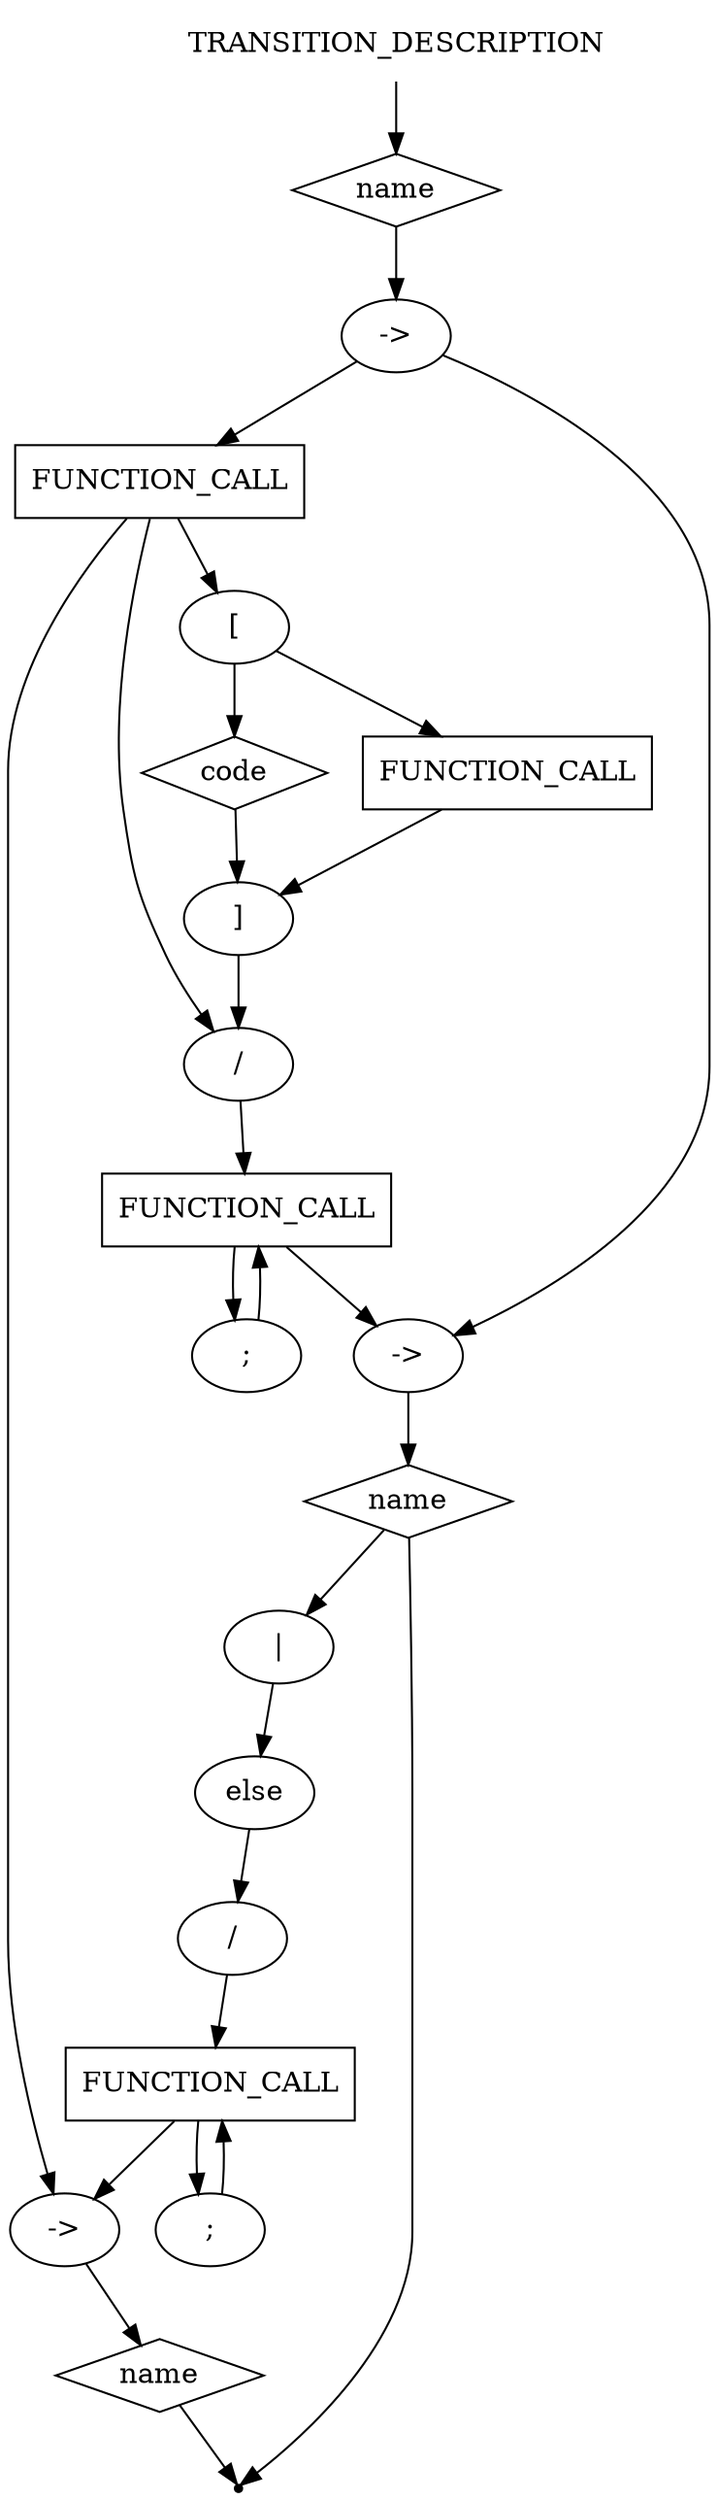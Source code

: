 digraph TRANSITION_DESCRIPTION {
start [label=TRANSITION_DESCRIPTION shape=plaintext]
A [label=name shape=diamond]
B [label="->" shape=oval]
C [label=FUNCTION_CALL shape=box]

D [label="[" shape=oval]
E [label=code shape=diamond]
X [label=FUNCTION_CALL shape=box]
F [label="]" shape=oval]

G [label="/" shape=oval]
H [label=FUNCTION_CALL shape=box]
U [label =";" shape=oval]

K [label="->" shape=oval]
L [label=name shape=diamond]

P [label="|" shape=oval]
M [label="else" shape=oval]
N [label="/" shape=oval]
T [label=FUNCTION_CALL shape=box]
W [label =";" shape=oval]

S [label="->" shape=oval]
Q [label=name shape=diamond]

end [label="" shape=point]

start -> A
A -> B
B -> C
B -> K

C -> G
C -> D

C -> S

D -> E 
E -> F 
D -> X 
X -> F 
F -> G

G -> H

H -> K
H -> U
U -> H


K -> L
L -> end

L -> P 
P -> M
M -> N

N -> T

T -> S 
T -> W 

W -> T
S -> Q

Q -> end

}